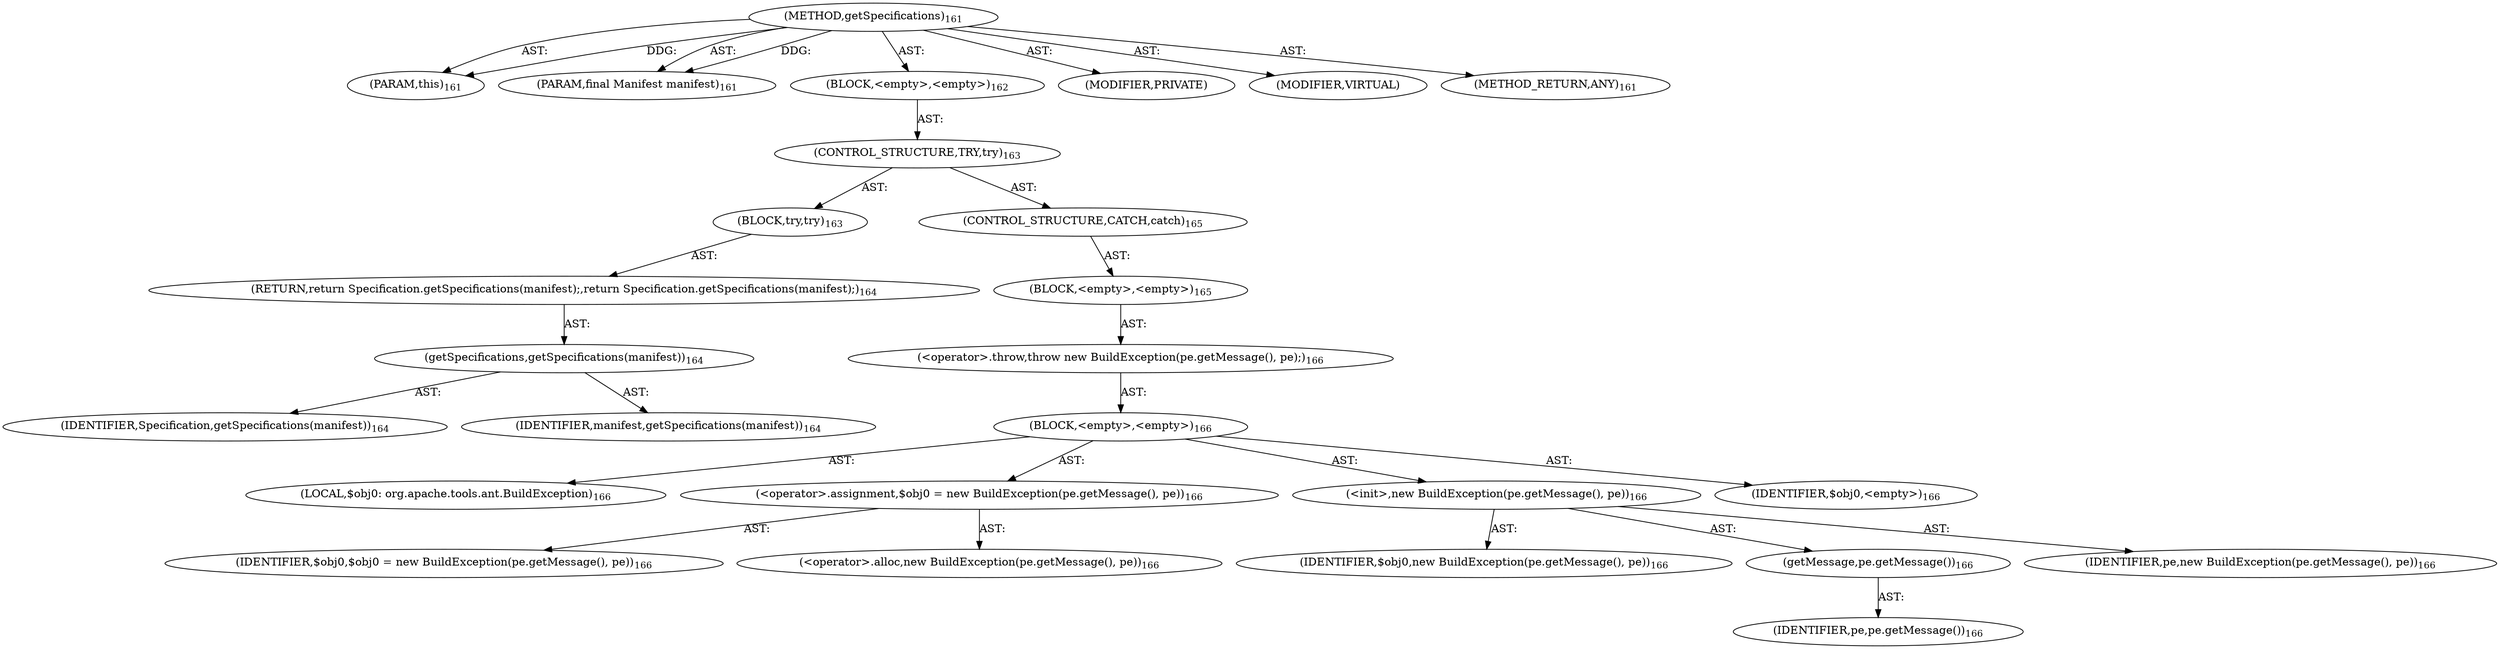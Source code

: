 digraph "getSpecifications" {  
"111669149699" [label = <(METHOD,getSpecifications)<SUB>161</SUB>> ]
"115964116999" [label = <(PARAM,this)<SUB>161</SUB>> ]
"115964117000" [label = <(PARAM,final Manifest manifest)<SUB>161</SUB>> ]
"25769803789" [label = <(BLOCK,&lt;empty&gt;,&lt;empty&gt;)<SUB>162</SUB>> ]
"47244640266" [label = <(CONTROL_STRUCTURE,TRY,try)<SUB>163</SUB>> ]
"25769803790" [label = <(BLOCK,try,try)<SUB>163</SUB>> ]
"146028888065" [label = <(RETURN,return Specification.getSpecifications(manifest);,return Specification.getSpecifications(manifest);)<SUB>164</SUB>> ]
"30064771159" [label = <(getSpecifications,getSpecifications(manifest))<SUB>164</SUB>> ]
"68719476818" [label = <(IDENTIFIER,Specification,getSpecifications(manifest))<SUB>164</SUB>> ]
"68719476819" [label = <(IDENTIFIER,manifest,getSpecifications(manifest))<SUB>164</SUB>> ]
"47244640267" [label = <(CONTROL_STRUCTURE,CATCH,catch)<SUB>165</SUB>> ]
"25769803791" [label = <(BLOCK,&lt;empty&gt;,&lt;empty&gt;)<SUB>165</SUB>> ]
"30064771160" [label = <(&lt;operator&gt;.throw,throw new BuildException(pe.getMessage(), pe);)<SUB>166</SUB>> ]
"25769803792" [label = <(BLOCK,&lt;empty&gt;,&lt;empty&gt;)<SUB>166</SUB>> ]
"94489280528" [label = <(LOCAL,$obj0: org.apache.tools.ant.BuildException)<SUB>166</SUB>> ]
"30064771161" [label = <(&lt;operator&gt;.assignment,$obj0 = new BuildException(pe.getMessage(), pe))<SUB>166</SUB>> ]
"68719476820" [label = <(IDENTIFIER,$obj0,$obj0 = new BuildException(pe.getMessage(), pe))<SUB>166</SUB>> ]
"30064771162" [label = <(&lt;operator&gt;.alloc,new BuildException(pe.getMessage(), pe))<SUB>166</SUB>> ]
"30064771163" [label = <(&lt;init&gt;,new BuildException(pe.getMessage(), pe))<SUB>166</SUB>> ]
"68719476821" [label = <(IDENTIFIER,$obj0,new BuildException(pe.getMessage(), pe))<SUB>166</SUB>> ]
"30064771164" [label = <(getMessage,pe.getMessage())<SUB>166</SUB>> ]
"68719476822" [label = <(IDENTIFIER,pe,pe.getMessage())<SUB>166</SUB>> ]
"68719476823" [label = <(IDENTIFIER,pe,new BuildException(pe.getMessage(), pe))<SUB>166</SUB>> ]
"68719476824" [label = <(IDENTIFIER,$obj0,&lt;empty&gt;)<SUB>166</SUB>> ]
"133143986180" [label = <(MODIFIER,PRIVATE)> ]
"133143986181" [label = <(MODIFIER,VIRTUAL)> ]
"128849018883" [label = <(METHOD_RETURN,ANY)<SUB>161</SUB>> ]
  "111669149699" -> "115964116999"  [ label = "AST: "] 
  "111669149699" -> "115964117000"  [ label = "AST: "] 
  "111669149699" -> "25769803789"  [ label = "AST: "] 
  "111669149699" -> "133143986180"  [ label = "AST: "] 
  "111669149699" -> "133143986181"  [ label = "AST: "] 
  "111669149699" -> "128849018883"  [ label = "AST: "] 
  "25769803789" -> "47244640266"  [ label = "AST: "] 
  "47244640266" -> "25769803790"  [ label = "AST: "] 
  "47244640266" -> "47244640267"  [ label = "AST: "] 
  "25769803790" -> "146028888065"  [ label = "AST: "] 
  "146028888065" -> "30064771159"  [ label = "AST: "] 
  "30064771159" -> "68719476818"  [ label = "AST: "] 
  "30064771159" -> "68719476819"  [ label = "AST: "] 
  "47244640267" -> "25769803791"  [ label = "AST: "] 
  "25769803791" -> "30064771160"  [ label = "AST: "] 
  "30064771160" -> "25769803792"  [ label = "AST: "] 
  "25769803792" -> "94489280528"  [ label = "AST: "] 
  "25769803792" -> "30064771161"  [ label = "AST: "] 
  "25769803792" -> "30064771163"  [ label = "AST: "] 
  "25769803792" -> "68719476824"  [ label = "AST: "] 
  "30064771161" -> "68719476820"  [ label = "AST: "] 
  "30064771161" -> "30064771162"  [ label = "AST: "] 
  "30064771163" -> "68719476821"  [ label = "AST: "] 
  "30064771163" -> "30064771164"  [ label = "AST: "] 
  "30064771163" -> "68719476823"  [ label = "AST: "] 
  "30064771164" -> "68719476822"  [ label = "AST: "] 
  "111669149699" -> "115964116999"  [ label = "DDG: "] 
  "111669149699" -> "115964117000"  [ label = "DDG: "] 
}
